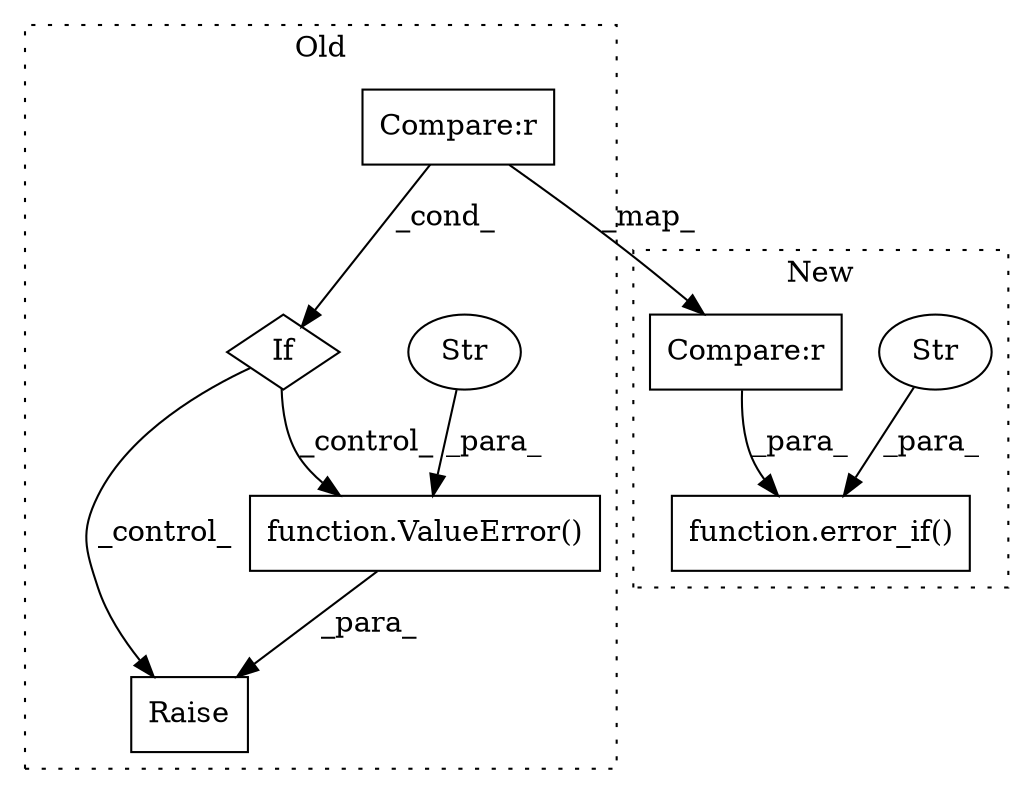 digraph G {
subgraph cluster0 {
1 [label="function.ValueError()" a="75" s="11303,11361" l="11,1" shape="box"];
3 [label="If" a="96" s="10977" l="3" shape="diamond"];
5 [label="Str" a="66" s="11314" l="47" shape="ellipse"];
6 [label="Raise" a="91" s="11297" l="6" shape="box"];
7 [label="Compare:r" a="40" s="10980" l="12" shape="box"];
label = "Old";
style="dotted";
}
subgraph cluster1 {
2 [label="function.error_if()" a="75" s="11414,11482" l="9,1" shape="box"];
4 [label="Str" a="66" s="11437" l="45" shape="ellipse"];
8 [label="Compare:r" a="40" s="11423" l="12" shape="box"];
label = "New";
style="dotted";
}
1 -> 6 [label="_para_"];
3 -> 1 [label="_control_"];
3 -> 6 [label="_control_"];
4 -> 2 [label="_para_"];
5 -> 1 [label="_para_"];
7 -> 3 [label="_cond_"];
7 -> 8 [label="_map_"];
8 -> 2 [label="_para_"];
}